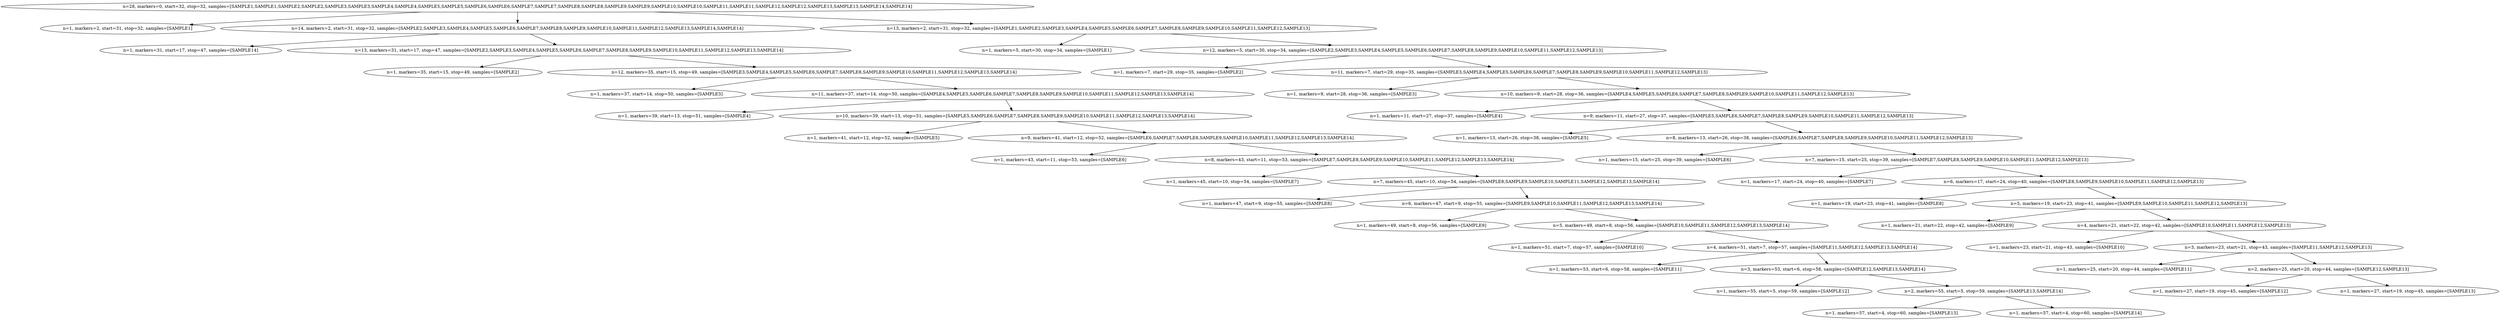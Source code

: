 digraph {
    0 [ label = "n=28, markers=0, start=32, stop=32, samples=[SAMPLE1,SAMPLE1,SAMPLE2,SAMPLE2,SAMPLE3,SAMPLE3,SAMPLE4,SAMPLE4,SAMPLE5,SAMPLE5,SAMPLE6,SAMPLE6,SAMPLE7,SAMPLE7,SAMPLE8,SAMPLE8,SAMPLE9,SAMPLE9,SAMPLE10,SAMPLE10,SAMPLE11,SAMPLE11,SAMPLE12,SAMPLE12,SAMPLE13,SAMPLE13,SAMPLE14,SAMPLE14]" ]
    1 [ label = "n=1, markers=2, start=31, stop=32, samples=[SAMPLE1]" ]
    2 [ label = "n=14, markers=2, start=31, stop=32, samples=[SAMPLE2,SAMPLE3,SAMPLE4,SAMPLE5,SAMPLE6,SAMPLE7,SAMPLE8,SAMPLE9,SAMPLE10,SAMPLE11,SAMPLE12,SAMPLE13,SAMPLE14,SAMPLE14]" ]
    3 [ label = "n=1, markers=31, start=17, stop=47, samples=[SAMPLE14]" ]
    4 [ label = "n=13, markers=31, start=17, stop=47, samples=[SAMPLE2,SAMPLE3,SAMPLE4,SAMPLE5,SAMPLE6,SAMPLE7,SAMPLE8,SAMPLE9,SAMPLE10,SAMPLE11,SAMPLE12,SAMPLE13,SAMPLE14]" ]
    5 [ label = "n=1, markers=35, start=15, stop=49, samples=[SAMPLE2]" ]
    6 [ label = "n=12, markers=35, start=15, stop=49, samples=[SAMPLE3,SAMPLE4,SAMPLE5,SAMPLE6,SAMPLE7,SAMPLE8,SAMPLE9,SAMPLE10,SAMPLE11,SAMPLE12,SAMPLE13,SAMPLE14]" ]
    7 [ label = "n=1, markers=37, start=14, stop=50, samples=[SAMPLE3]" ]
    8 [ label = "n=11, markers=37, start=14, stop=50, samples=[SAMPLE4,SAMPLE5,SAMPLE6,SAMPLE7,SAMPLE8,SAMPLE9,SAMPLE10,SAMPLE11,SAMPLE12,SAMPLE13,SAMPLE14]" ]
    9 [ label = "n=1, markers=39, start=13, stop=51, samples=[SAMPLE4]" ]
    10 [ label = "n=10, markers=39, start=13, stop=51, samples=[SAMPLE5,SAMPLE6,SAMPLE7,SAMPLE8,SAMPLE9,SAMPLE10,SAMPLE11,SAMPLE12,SAMPLE13,SAMPLE14]" ]
    11 [ label = "n=1, markers=41, start=12, stop=52, samples=[SAMPLE5]" ]
    12 [ label = "n=9, markers=41, start=12, stop=52, samples=[SAMPLE6,SAMPLE7,SAMPLE8,SAMPLE9,SAMPLE10,SAMPLE11,SAMPLE12,SAMPLE13,SAMPLE14]" ]
    13 [ label = "n=1, markers=43, start=11, stop=53, samples=[SAMPLE6]" ]
    14 [ label = "n=8, markers=43, start=11, stop=53, samples=[SAMPLE7,SAMPLE8,SAMPLE9,SAMPLE10,SAMPLE11,SAMPLE12,SAMPLE13,SAMPLE14]" ]
    15 [ label = "n=1, markers=45, start=10, stop=54, samples=[SAMPLE7]" ]
    16 [ label = "n=7, markers=45, start=10, stop=54, samples=[SAMPLE8,SAMPLE9,SAMPLE10,SAMPLE11,SAMPLE12,SAMPLE13,SAMPLE14]" ]
    17 [ label = "n=1, markers=47, start=9, stop=55, samples=[SAMPLE8]" ]
    18 [ label = "n=6, markers=47, start=9, stop=55, samples=[SAMPLE9,SAMPLE10,SAMPLE11,SAMPLE12,SAMPLE13,SAMPLE14]" ]
    19 [ label = "n=1, markers=49, start=8, stop=56, samples=[SAMPLE9]" ]
    20 [ label = "n=5, markers=49, start=8, stop=56, samples=[SAMPLE10,SAMPLE11,SAMPLE12,SAMPLE13,SAMPLE14]" ]
    21 [ label = "n=1, markers=51, start=7, stop=57, samples=[SAMPLE10]" ]
    22 [ label = "n=4, markers=51, start=7, stop=57, samples=[SAMPLE11,SAMPLE12,SAMPLE13,SAMPLE14]" ]
    23 [ label = "n=1, markers=53, start=6, stop=58, samples=[SAMPLE11]" ]
    24 [ label = "n=3, markers=53, start=6, stop=58, samples=[SAMPLE12,SAMPLE13,SAMPLE14]" ]
    25 [ label = "n=1, markers=55, start=5, stop=59, samples=[SAMPLE12]" ]
    26 [ label = "n=2, markers=55, start=5, stop=59, samples=[SAMPLE13,SAMPLE14]" ]
    27 [ label = "n=1, markers=57, start=4, stop=60, samples=[SAMPLE13]" ]
    28 [ label = "n=1, markers=57, start=4, stop=60, samples=[SAMPLE14]" ]
    29 [ label = "n=13, markers=2, start=31, stop=32, samples=[SAMPLE1,SAMPLE2,SAMPLE3,SAMPLE4,SAMPLE5,SAMPLE6,SAMPLE7,SAMPLE8,SAMPLE9,SAMPLE10,SAMPLE11,SAMPLE12,SAMPLE13]" ]
    30 [ label = "n=1, markers=5, start=30, stop=34, samples=[SAMPLE1]" ]
    31 [ label = "n=12, markers=5, start=30, stop=34, samples=[SAMPLE2,SAMPLE3,SAMPLE4,SAMPLE5,SAMPLE6,SAMPLE7,SAMPLE8,SAMPLE9,SAMPLE10,SAMPLE11,SAMPLE12,SAMPLE13]" ]
    32 [ label = "n=1, markers=7, start=29, stop=35, samples=[SAMPLE2]" ]
    33 [ label = "n=11, markers=7, start=29, stop=35, samples=[SAMPLE3,SAMPLE4,SAMPLE5,SAMPLE6,SAMPLE7,SAMPLE8,SAMPLE9,SAMPLE10,SAMPLE11,SAMPLE12,SAMPLE13]" ]
    34 [ label = "n=1, markers=9, start=28, stop=36, samples=[SAMPLE3]" ]
    35 [ label = "n=10, markers=9, start=28, stop=36, samples=[SAMPLE4,SAMPLE5,SAMPLE6,SAMPLE7,SAMPLE8,SAMPLE9,SAMPLE10,SAMPLE11,SAMPLE12,SAMPLE13]" ]
    36 [ label = "n=1, markers=11, start=27, stop=37, samples=[SAMPLE4]" ]
    37 [ label = "n=9, markers=11, start=27, stop=37, samples=[SAMPLE5,SAMPLE6,SAMPLE7,SAMPLE8,SAMPLE9,SAMPLE10,SAMPLE11,SAMPLE12,SAMPLE13]" ]
    38 [ label = "n=1, markers=13, start=26, stop=38, samples=[SAMPLE5]" ]
    39 [ label = "n=8, markers=13, start=26, stop=38, samples=[SAMPLE6,SAMPLE7,SAMPLE8,SAMPLE9,SAMPLE10,SAMPLE11,SAMPLE12,SAMPLE13]" ]
    40 [ label = "n=1, markers=15, start=25, stop=39, samples=[SAMPLE6]" ]
    41 [ label = "n=7, markers=15, start=25, stop=39, samples=[SAMPLE7,SAMPLE8,SAMPLE9,SAMPLE10,SAMPLE11,SAMPLE12,SAMPLE13]" ]
    42 [ label = "n=1, markers=17, start=24, stop=40, samples=[SAMPLE7]" ]
    43 [ label = "n=6, markers=17, start=24, stop=40, samples=[SAMPLE8,SAMPLE9,SAMPLE10,SAMPLE11,SAMPLE12,SAMPLE13]" ]
    44 [ label = "n=1, markers=19, start=23, stop=41, samples=[SAMPLE8]" ]
    45 [ label = "n=5, markers=19, start=23, stop=41, samples=[SAMPLE9,SAMPLE10,SAMPLE11,SAMPLE12,SAMPLE13]" ]
    46 [ label = "n=1, markers=21, start=22, stop=42, samples=[SAMPLE9]" ]
    47 [ label = "n=4, markers=21, start=22, stop=42, samples=[SAMPLE10,SAMPLE11,SAMPLE12,SAMPLE13]" ]
    48 [ label = "n=1, markers=23, start=21, stop=43, samples=[SAMPLE10]" ]
    49 [ label = "n=3, markers=23, start=21, stop=43, samples=[SAMPLE11,SAMPLE12,SAMPLE13]" ]
    50 [ label = "n=1, markers=25, start=20, stop=44, samples=[SAMPLE11]" ]
    51 [ label = "n=2, markers=25, start=20, stop=44, samples=[SAMPLE12,SAMPLE13]" ]
    52 [ label = "n=1, markers=27, start=19, stop=45, samples=[SAMPLE12]" ]
    53 [ label = "n=1, markers=27, start=19, stop=45, samples=[SAMPLE13]" ]
    0 -> 1 [ ]
    0 -> 2 [ ]
    2 -> 3 [ ]
    2 -> 4 [ ]
    4 -> 5 [ ]
    4 -> 6 [ ]
    6 -> 7 [ ]
    6 -> 8 [ ]
    8 -> 9 [ ]
    8 -> 10 [ ]
    10 -> 11 [ ]
    10 -> 12 [ ]
    12 -> 13 [ ]
    12 -> 14 [ ]
    14 -> 15 [ ]
    14 -> 16 [ ]
    16 -> 17 [ ]
    16 -> 18 [ ]
    18 -> 19 [ ]
    18 -> 20 [ ]
    20 -> 21 [ ]
    20 -> 22 [ ]
    22 -> 23 [ ]
    22 -> 24 [ ]
    24 -> 25 [ ]
    24 -> 26 [ ]
    26 -> 27 [ ]
    26 -> 28 [ ]
    0 -> 29 [ ]
    29 -> 30 [ ]
    29 -> 31 [ ]
    31 -> 32 [ ]
    31 -> 33 [ ]
    33 -> 34 [ ]
    33 -> 35 [ ]
    35 -> 36 [ ]
    35 -> 37 [ ]
    37 -> 38 [ ]
    37 -> 39 [ ]
    39 -> 40 [ ]
    39 -> 41 [ ]
    41 -> 42 [ ]
    41 -> 43 [ ]
    43 -> 44 [ ]
    43 -> 45 [ ]
    45 -> 46 [ ]
    45 -> 47 [ ]
    47 -> 48 [ ]
    47 -> 49 [ ]
    49 -> 50 [ ]
    49 -> 51 [ ]
    51 -> 52 [ ]
    51 -> 53 [ ]
}
